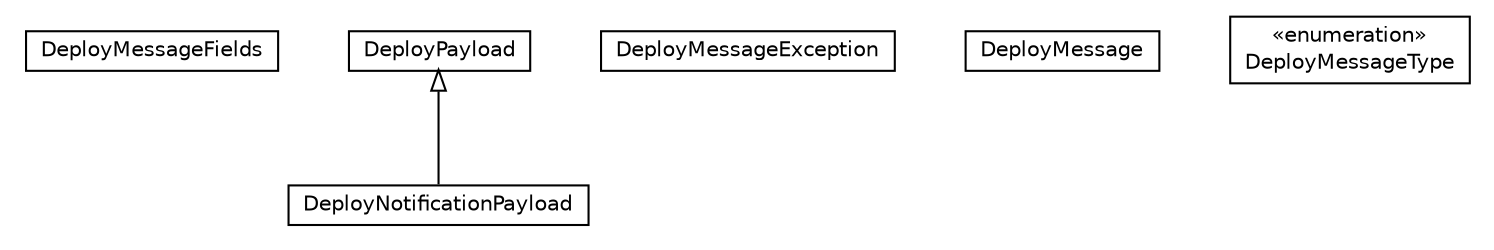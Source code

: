 #!/usr/local/bin/dot
#
# Class diagram 
# Generated by UMLGraph version R5_6-24-gf6e263 (http://www.umlgraph.org/)
#

digraph G {
	edge [fontname="Helvetica",fontsize=10,labelfontname="Helvetica",labelfontsize=10];
	node [fontname="Helvetica",fontsize=10,shape=plaintext];
	nodesep=0.25;
	ranksep=0.5;
	// org.universAAL.middleware.brokers.message.deploy.DeployMessageFields
	c20960 [label=<<table title="org.universAAL.middleware.brokers.message.deploy.DeployMessageFields" border="0" cellborder="1" cellspacing="0" cellpadding="2" port="p" href="./DeployMessageFields.html">
		<tr><td><table border="0" cellspacing="0" cellpadding="1">
<tr><td align="center" balign="center"> DeployMessageFields </td></tr>
		</table></td></tr>
		</table>>, URL="./DeployMessageFields.html", fontname="Helvetica", fontcolor="black", fontsize=10.0];
	// org.universAAL.middleware.brokers.message.deploy.DeployNotificationPayload
	c20961 [label=<<table title="org.universAAL.middleware.brokers.message.deploy.DeployNotificationPayload" border="0" cellborder="1" cellspacing="0" cellpadding="2" port="p" href="./DeployNotificationPayload.html">
		<tr><td><table border="0" cellspacing="0" cellpadding="1">
<tr><td align="center" balign="center"> DeployNotificationPayload </td></tr>
		</table></td></tr>
		</table>>, URL="./DeployNotificationPayload.html", fontname="Helvetica", fontcolor="black", fontsize=10.0];
	// org.universAAL.middleware.brokers.message.deploy.DeployMessageException
	c20962 [label=<<table title="org.universAAL.middleware.brokers.message.deploy.DeployMessageException" border="0" cellborder="1" cellspacing="0" cellpadding="2" port="p" href="./DeployMessageException.html">
		<tr><td><table border="0" cellspacing="0" cellpadding="1">
<tr><td align="center" balign="center"> DeployMessageException </td></tr>
		</table></td></tr>
		</table>>, URL="./DeployMessageException.html", fontname="Helvetica", fontcolor="black", fontsize=10.0];
	// org.universAAL.middleware.brokers.message.deploy.DeployPayload
	c20963 [label=<<table title="org.universAAL.middleware.brokers.message.deploy.DeployPayload" border="0" cellborder="1" cellspacing="0" cellpadding="2" port="p" href="./DeployPayload.html">
		<tr><td><table border="0" cellspacing="0" cellpadding="1">
<tr><td align="center" balign="center"> DeployPayload </td></tr>
		</table></td></tr>
		</table>>, URL="./DeployPayload.html", fontname="Helvetica", fontcolor="black", fontsize=10.0];
	// org.universAAL.middleware.brokers.message.deploy.DeployMessage
	c20964 [label=<<table title="org.universAAL.middleware.brokers.message.deploy.DeployMessage" border="0" cellborder="1" cellspacing="0" cellpadding="2" port="p" href="./DeployMessage.html">
		<tr><td><table border="0" cellspacing="0" cellpadding="1">
<tr><td align="center" balign="center"> DeployMessage </td></tr>
		</table></td></tr>
		</table>>, URL="./DeployMessage.html", fontname="Helvetica", fontcolor="black", fontsize=10.0];
	// org.universAAL.middleware.brokers.message.deploy.DeployMessage.DeployMessageType
	c20965 [label=<<table title="org.universAAL.middleware.brokers.message.deploy.DeployMessage.DeployMessageType" border="0" cellborder="1" cellspacing="0" cellpadding="2" port="p" href="./DeployMessage.DeployMessageType.html">
		<tr><td><table border="0" cellspacing="0" cellpadding="1">
<tr><td align="center" balign="center"> &#171;enumeration&#187; </td></tr>
<tr><td align="center" balign="center"> DeployMessageType </td></tr>
		</table></td></tr>
		</table>>, URL="./DeployMessage.DeployMessageType.html", fontname="Helvetica", fontcolor="black", fontsize=10.0];
	//org.universAAL.middleware.brokers.message.deploy.DeployNotificationPayload extends org.universAAL.middleware.brokers.message.deploy.DeployPayload
	c20963:p -> c20961:p [dir=back,arrowtail=empty];
}


